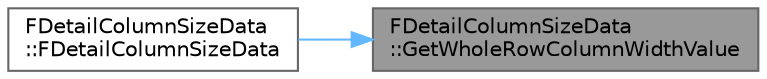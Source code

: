digraph "FDetailColumnSizeData::GetWholeRowColumnWidthValue"
{
 // INTERACTIVE_SVG=YES
 // LATEX_PDF_SIZE
  bgcolor="transparent";
  edge [fontname=Helvetica,fontsize=10,labelfontname=Helvetica,labelfontsize=10];
  node [fontname=Helvetica,fontsize=10,shape=box,height=0.2,width=0.4];
  rankdir="RL";
  Node1 [id="Node000001",label="FDetailColumnSizeData\l::GetWholeRowColumnWidthValue",height=0.2,width=0.4,color="gray40", fillcolor="grey60", style="filled", fontcolor="black",tooltip=" "];
  Node1 -> Node2 [id="edge1_Node000001_Node000002",dir="back",color="steelblue1",style="solid",tooltip=" "];
  Node2 [id="Node000002",label="FDetailColumnSizeData\l::FDetailColumnSizeData",height=0.2,width=0.4,color="grey40", fillcolor="white", style="filled",URL="$d2/db4/classFDetailColumnSizeData.html#a9cec480462253fd64c22a6e93df746e1",tooltip=" "];
}
